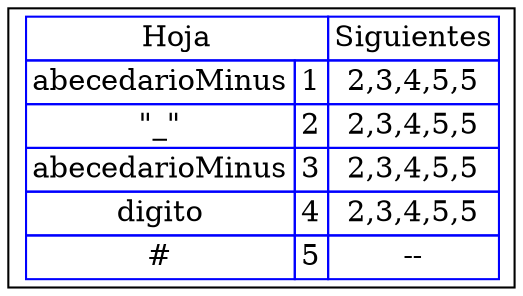 digraph G{
rankdir=UD
node[shape=box]
concentrate=true
nodo0 [ label =<<table border='0' cellborder='1' color='blue' cellspacing='0'>
<tr><td colspan="2">Hoja</td><td>Siguientes</td></tr>

<tr><td>abecedarioMinus</td><td>1</td><td>2,3,4,5,5</td></tr>

<tr><td>"_"</td><td>2</td><td>2,3,4,5,5</td></tr>

<tr><td>abecedarioMinus</td><td>3</td><td>2,3,4,5,5</td></tr>

<tr><td>digito</td><td>4</td><td>2,3,4,5,5</td></tr>

<tr><td>#</td><td>5</td><td>--</td></tr>

</table>
>];

}

